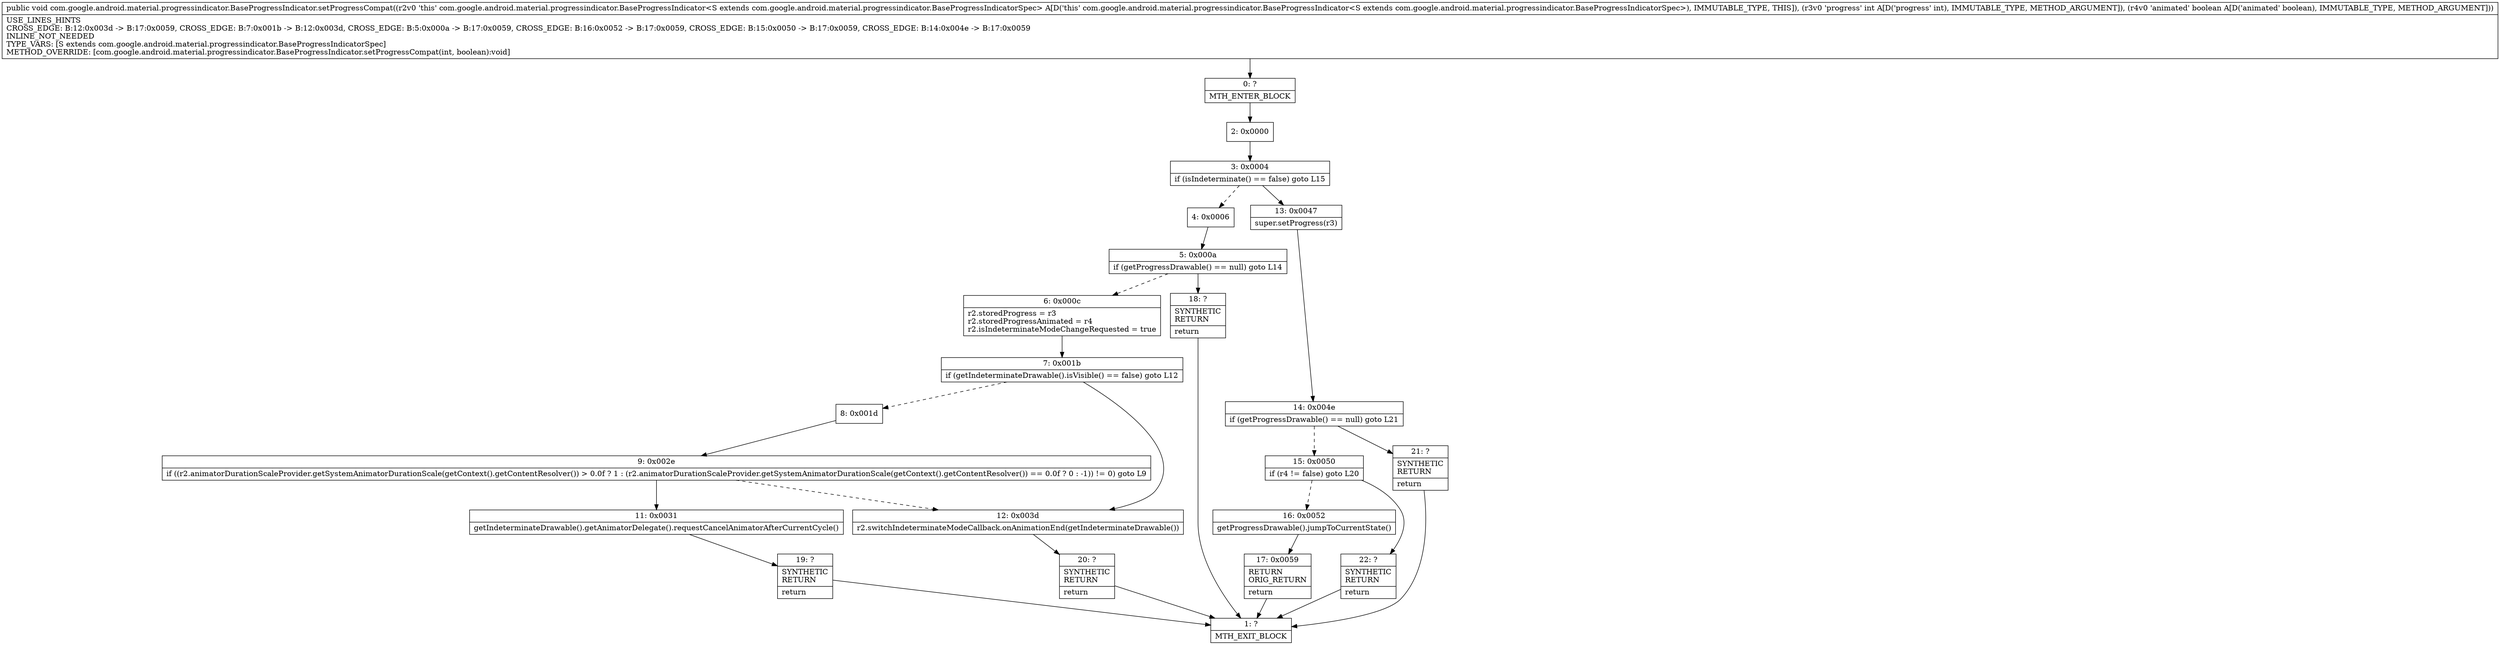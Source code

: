 digraph "CFG forcom.google.android.material.progressindicator.BaseProgressIndicator.setProgressCompat(IZ)V" {
Node_0 [shape=record,label="{0\:\ ?|MTH_ENTER_BLOCK\l}"];
Node_2 [shape=record,label="{2\:\ 0x0000}"];
Node_3 [shape=record,label="{3\:\ 0x0004|if (isIndeterminate() == false) goto L15\l}"];
Node_4 [shape=record,label="{4\:\ 0x0006}"];
Node_5 [shape=record,label="{5\:\ 0x000a|if (getProgressDrawable() == null) goto L14\l}"];
Node_6 [shape=record,label="{6\:\ 0x000c|r2.storedProgress = r3\lr2.storedProgressAnimated = r4\lr2.isIndeterminateModeChangeRequested = true\l}"];
Node_7 [shape=record,label="{7\:\ 0x001b|if (getIndeterminateDrawable().isVisible() == false) goto L12\l}"];
Node_8 [shape=record,label="{8\:\ 0x001d}"];
Node_9 [shape=record,label="{9\:\ 0x002e|if ((r2.animatorDurationScaleProvider.getSystemAnimatorDurationScale(getContext().getContentResolver()) \> 0.0f ? 1 : (r2.animatorDurationScaleProvider.getSystemAnimatorDurationScale(getContext().getContentResolver()) == 0.0f ? 0 : \-1)) != 0) goto L9\l}"];
Node_11 [shape=record,label="{11\:\ 0x0031|getIndeterminateDrawable().getAnimatorDelegate().requestCancelAnimatorAfterCurrentCycle()\l}"];
Node_19 [shape=record,label="{19\:\ ?|SYNTHETIC\lRETURN\l|return\l}"];
Node_1 [shape=record,label="{1\:\ ?|MTH_EXIT_BLOCK\l}"];
Node_12 [shape=record,label="{12\:\ 0x003d|r2.switchIndeterminateModeCallback.onAnimationEnd(getIndeterminateDrawable())\l}"];
Node_20 [shape=record,label="{20\:\ ?|SYNTHETIC\lRETURN\l|return\l}"];
Node_18 [shape=record,label="{18\:\ ?|SYNTHETIC\lRETURN\l|return\l}"];
Node_13 [shape=record,label="{13\:\ 0x0047|super.setProgress(r3)\l}"];
Node_14 [shape=record,label="{14\:\ 0x004e|if (getProgressDrawable() == null) goto L21\l}"];
Node_15 [shape=record,label="{15\:\ 0x0050|if (r4 != false) goto L20\l}"];
Node_16 [shape=record,label="{16\:\ 0x0052|getProgressDrawable().jumpToCurrentState()\l}"];
Node_17 [shape=record,label="{17\:\ 0x0059|RETURN\lORIG_RETURN\l|return\l}"];
Node_22 [shape=record,label="{22\:\ ?|SYNTHETIC\lRETURN\l|return\l}"];
Node_21 [shape=record,label="{21\:\ ?|SYNTHETIC\lRETURN\l|return\l}"];
MethodNode[shape=record,label="{public void com.google.android.material.progressindicator.BaseProgressIndicator.setProgressCompat((r2v0 'this' com.google.android.material.progressindicator.BaseProgressIndicator\<S extends com.google.android.material.progressindicator.BaseProgressIndicatorSpec\> A[D('this' com.google.android.material.progressindicator.BaseProgressIndicator\<S extends com.google.android.material.progressindicator.BaseProgressIndicatorSpec\>), IMMUTABLE_TYPE, THIS]), (r3v0 'progress' int A[D('progress' int), IMMUTABLE_TYPE, METHOD_ARGUMENT]), (r4v0 'animated' boolean A[D('animated' boolean), IMMUTABLE_TYPE, METHOD_ARGUMENT]))  | USE_LINES_HINTS\lCROSS_EDGE: B:12:0x003d \-\> B:17:0x0059, CROSS_EDGE: B:7:0x001b \-\> B:12:0x003d, CROSS_EDGE: B:5:0x000a \-\> B:17:0x0059, CROSS_EDGE: B:16:0x0052 \-\> B:17:0x0059, CROSS_EDGE: B:15:0x0050 \-\> B:17:0x0059, CROSS_EDGE: B:14:0x004e \-\> B:17:0x0059\lINLINE_NOT_NEEDED\lTYPE_VARS: [S extends com.google.android.material.progressindicator.BaseProgressIndicatorSpec]\lMETHOD_OVERRIDE: [com.google.android.material.progressindicator.BaseProgressIndicator.setProgressCompat(int, boolean):void]\l}"];
MethodNode -> Node_0;Node_0 -> Node_2;
Node_2 -> Node_3;
Node_3 -> Node_4[style=dashed];
Node_3 -> Node_13;
Node_4 -> Node_5;
Node_5 -> Node_6[style=dashed];
Node_5 -> Node_18;
Node_6 -> Node_7;
Node_7 -> Node_8[style=dashed];
Node_7 -> Node_12;
Node_8 -> Node_9;
Node_9 -> Node_11;
Node_9 -> Node_12[style=dashed];
Node_11 -> Node_19;
Node_19 -> Node_1;
Node_12 -> Node_20;
Node_20 -> Node_1;
Node_18 -> Node_1;
Node_13 -> Node_14;
Node_14 -> Node_15[style=dashed];
Node_14 -> Node_21;
Node_15 -> Node_16[style=dashed];
Node_15 -> Node_22;
Node_16 -> Node_17;
Node_17 -> Node_1;
Node_22 -> Node_1;
Node_21 -> Node_1;
}

